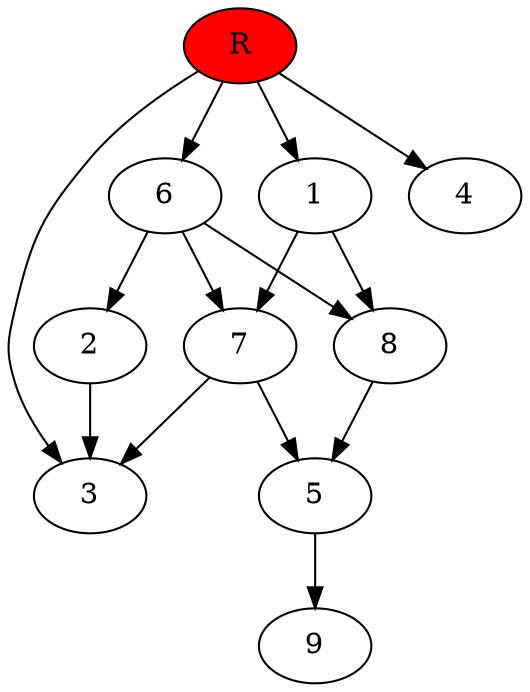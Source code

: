 digraph prb33075 {
	1
	2
	3
	4
	5
	6
	7
	8
	R [fillcolor="#ff0000" style=filled]
	1 -> 7
	1 -> 8
	2 -> 3
	5 -> 9
	6 -> 2
	6 -> 7
	6 -> 8
	7 -> 3
	7 -> 5
	8 -> 5
	R -> 1
	R -> 3
	R -> 4
	R -> 6
}
